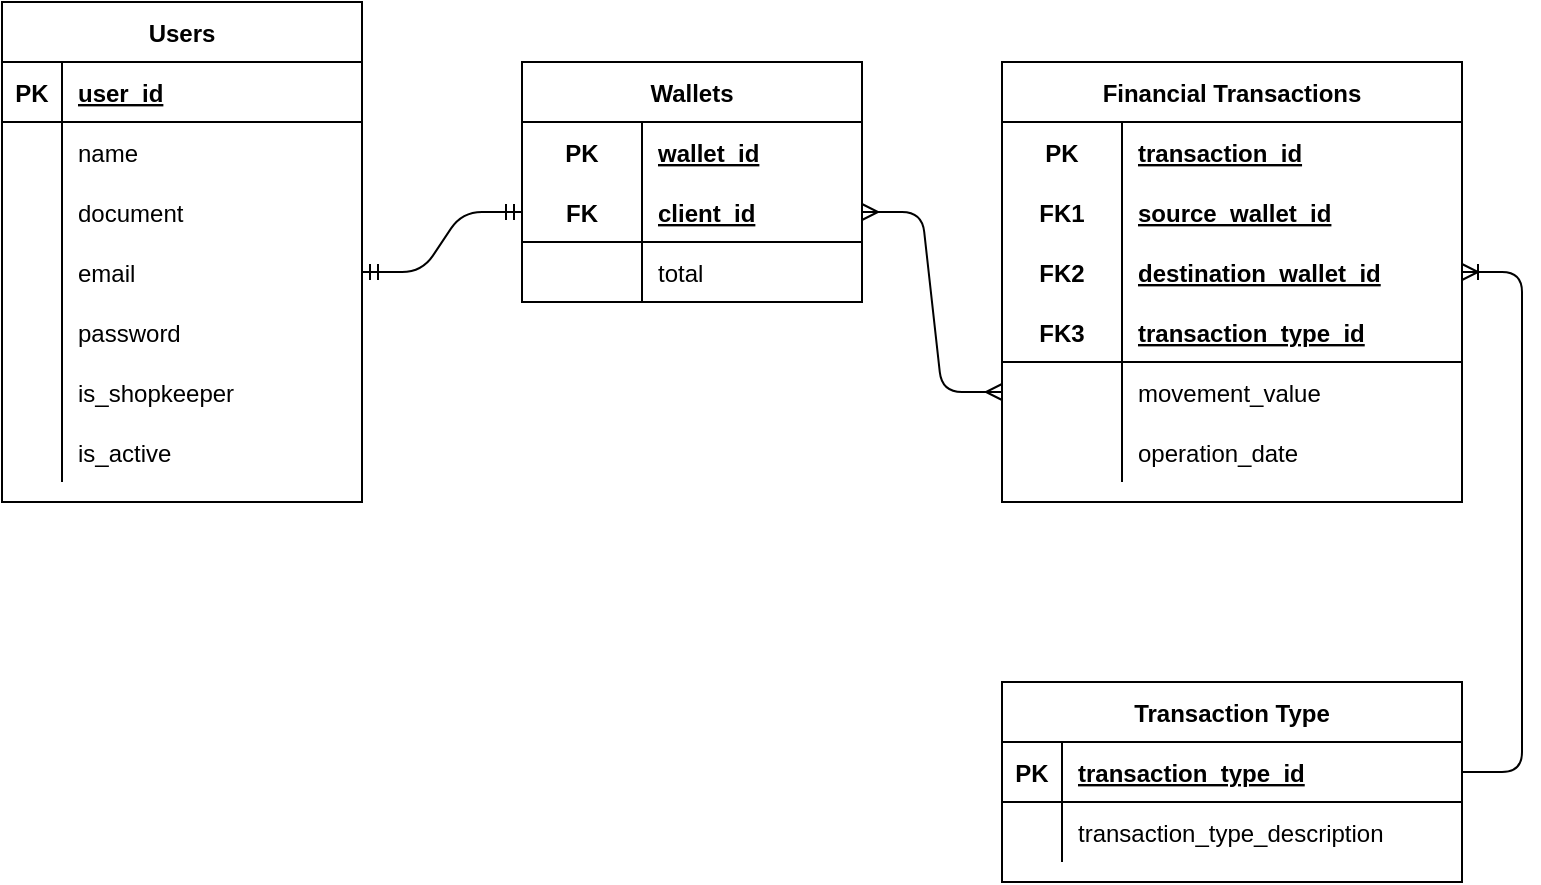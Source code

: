 <mxfile version="15.0.3" type="google" pages="8"><diagram id="EY2dYOynuXEqXo7VP-ML" name="DER"><mxGraphModel dx="1038" dy="547" grid="1" gridSize="10" guides="1" tooltips="1" connect="1" arrows="1" fold="1" page="1" pageScale="1" pageWidth="827" pageHeight="1169" math="0" shadow="0"><root><mxCell id="JXvav0etqM0iuWtkaZsx-0"/><mxCell id="JXvav0etqM0iuWtkaZsx-1" parent="JXvav0etqM0iuWtkaZsx-0"/><mxCell id="JXvav0etqM0iuWtkaZsx-2" value="Users" style="shape=table;startSize=30;container=1;collapsible=1;childLayout=tableLayout;fixedRows=1;rowLines=0;fontStyle=1;align=center;resizeLast=1;" parent="JXvav0etqM0iuWtkaZsx-1" vertex="1"><mxGeometry x="30" y="60" width="180" height="250" as="geometry"/></mxCell><mxCell id="JXvav0etqM0iuWtkaZsx-3" value="" style="shape=partialRectangle;collapsible=0;dropTarget=0;pointerEvents=0;fillColor=none;top=0;left=0;bottom=1;right=0;points=[[0,0.5],[1,0.5]];portConstraint=eastwest;" parent="JXvav0etqM0iuWtkaZsx-2" vertex="1"><mxGeometry y="30" width="180" height="30" as="geometry"/></mxCell><mxCell id="JXvav0etqM0iuWtkaZsx-4" value="PK" style="shape=partialRectangle;connectable=0;fillColor=none;top=0;left=0;bottom=0;right=0;fontStyle=1;overflow=hidden;" parent="JXvav0etqM0iuWtkaZsx-3" vertex="1"><mxGeometry width="30" height="30" as="geometry"/></mxCell><mxCell id="JXvav0etqM0iuWtkaZsx-5" value="user_id" style="shape=partialRectangle;connectable=0;fillColor=none;top=0;left=0;bottom=0;right=0;align=left;spacingLeft=6;fontStyle=5;overflow=hidden;" parent="JXvav0etqM0iuWtkaZsx-3" vertex="1"><mxGeometry x="30" width="150" height="30" as="geometry"/></mxCell><mxCell id="JXvav0etqM0iuWtkaZsx-6" value="" style="shape=partialRectangle;collapsible=0;dropTarget=0;pointerEvents=0;fillColor=none;top=0;left=0;bottom=0;right=0;points=[[0,0.5],[1,0.5]];portConstraint=eastwest;" parent="JXvav0etqM0iuWtkaZsx-2" vertex="1"><mxGeometry y="60" width="180" height="30" as="geometry"/></mxCell><mxCell id="JXvav0etqM0iuWtkaZsx-7" value="" style="shape=partialRectangle;connectable=0;fillColor=none;top=0;left=0;bottom=0;right=0;editable=1;overflow=hidden;" parent="JXvav0etqM0iuWtkaZsx-6" vertex="1"><mxGeometry width="30" height="30" as="geometry"/></mxCell><mxCell id="JXvav0etqM0iuWtkaZsx-8" value="name" style="shape=partialRectangle;connectable=0;fillColor=none;top=0;left=0;bottom=0;right=0;align=left;spacingLeft=6;overflow=hidden;" parent="JXvav0etqM0iuWtkaZsx-6" vertex="1"><mxGeometry x="30" width="150" height="30" as="geometry"/></mxCell><mxCell id="JXvav0etqM0iuWtkaZsx-9" value="" style="shape=partialRectangle;collapsible=0;dropTarget=0;pointerEvents=0;fillColor=none;top=0;left=0;bottom=0;right=0;points=[[0,0.5],[1,0.5]];portConstraint=eastwest;" parent="JXvav0etqM0iuWtkaZsx-2" vertex="1"><mxGeometry y="90" width="180" height="30" as="geometry"/></mxCell><mxCell id="JXvav0etqM0iuWtkaZsx-10" value="" style="shape=partialRectangle;connectable=0;fillColor=none;top=0;left=0;bottom=0;right=0;editable=1;overflow=hidden;" parent="JXvav0etqM0iuWtkaZsx-9" vertex="1"><mxGeometry width="30" height="30" as="geometry"/></mxCell><mxCell id="JXvav0etqM0iuWtkaZsx-11" value="document" style="shape=partialRectangle;connectable=0;fillColor=none;top=0;left=0;bottom=0;right=0;align=left;spacingLeft=6;overflow=hidden;" parent="JXvav0etqM0iuWtkaZsx-9" vertex="1"><mxGeometry x="30" width="150" height="30" as="geometry"/></mxCell><mxCell id="JXvav0etqM0iuWtkaZsx-12" value="" style="shape=partialRectangle;collapsible=0;dropTarget=0;pointerEvents=0;fillColor=none;top=0;left=0;bottom=0;right=0;points=[[0,0.5],[1,0.5]];portConstraint=eastwest;" parent="JXvav0etqM0iuWtkaZsx-2" vertex="1"><mxGeometry y="120" width="180" height="30" as="geometry"/></mxCell><mxCell id="JXvav0etqM0iuWtkaZsx-13" value="" style="shape=partialRectangle;connectable=0;fillColor=none;top=0;left=0;bottom=0;right=0;editable=1;overflow=hidden;" parent="JXvav0etqM0iuWtkaZsx-12" vertex="1"><mxGeometry width="30" height="30" as="geometry"/></mxCell><mxCell id="JXvav0etqM0iuWtkaZsx-14" value="email" style="shape=partialRectangle;connectable=0;fillColor=none;top=0;left=0;bottom=0;right=0;align=left;spacingLeft=6;overflow=hidden;" parent="JXvav0etqM0iuWtkaZsx-12" vertex="1"><mxGeometry x="30" width="150" height="30" as="geometry"/></mxCell><mxCell id="JXvav0etqM0iuWtkaZsx-20" value="" style="shape=partialRectangle;collapsible=0;dropTarget=0;pointerEvents=0;fillColor=none;top=0;left=0;bottom=0;right=0;points=[[0,0.5],[1,0.5]];portConstraint=eastwest;" parent="JXvav0etqM0iuWtkaZsx-2" vertex="1"><mxGeometry y="150" width="180" height="30" as="geometry"/></mxCell><mxCell id="JXvav0etqM0iuWtkaZsx-21" value="" style="shape=partialRectangle;connectable=0;fillColor=none;top=0;left=0;bottom=0;right=0;editable=1;overflow=hidden;" parent="JXvav0etqM0iuWtkaZsx-20" vertex="1"><mxGeometry width="30" height="30" as="geometry"/></mxCell><mxCell id="JXvav0etqM0iuWtkaZsx-22" value="password" style="shape=partialRectangle;connectable=0;fillColor=none;top=0;left=0;bottom=0;right=0;align=left;spacingLeft=6;overflow=hidden;" parent="JXvav0etqM0iuWtkaZsx-20" vertex="1"><mxGeometry x="30" width="150" height="30" as="geometry"/></mxCell><mxCell id="JXvav0etqM0iuWtkaZsx-24" value="" style="shape=partialRectangle;collapsible=0;dropTarget=0;pointerEvents=0;fillColor=none;top=0;left=0;bottom=0;right=0;points=[[0,0.5],[1,0.5]];portConstraint=eastwest;" parent="JXvav0etqM0iuWtkaZsx-2" vertex="1"><mxGeometry y="180" width="180" height="30" as="geometry"/></mxCell><mxCell id="JXvav0etqM0iuWtkaZsx-25" value="" style="shape=partialRectangle;connectable=0;fillColor=none;top=0;left=0;bottom=0;right=0;editable=1;overflow=hidden;" parent="JXvav0etqM0iuWtkaZsx-24" vertex="1"><mxGeometry width="30" height="30" as="geometry"/></mxCell><mxCell id="JXvav0etqM0iuWtkaZsx-26" value="is_shopkeeper" style="shape=partialRectangle;connectable=0;fillColor=none;top=0;left=0;bottom=0;right=0;align=left;spacingLeft=6;overflow=hidden;" parent="JXvav0etqM0iuWtkaZsx-24" vertex="1"><mxGeometry x="30" width="150" height="30" as="geometry"/></mxCell><mxCell id="JXvav0etqM0iuWtkaZsx-28" value="" style="shape=partialRectangle;collapsible=0;dropTarget=0;pointerEvents=0;fillColor=none;top=0;left=0;bottom=0;right=0;points=[[0,0.5],[1,0.5]];portConstraint=eastwest;" parent="JXvav0etqM0iuWtkaZsx-2" vertex="1"><mxGeometry y="210" width="180" height="30" as="geometry"/></mxCell><mxCell id="JXvav0etqM0iuWtkaZsx-29" value="" style="shape=partialRectangle;connectable=0;fillColor=none;top=0;left=0;bottom=0;right=0;editable=1;overflow=hidden;" parent="JXvav0etqM0iuWtkaZsx-28" vertex="1"><mxGeometry width="30" height="30" as="geometry"/></mxCell><mxCell id="JXvav0etqM0iuWtkaZsx-30" value="is_active" style="shape=partialRectangle;connectable=0;fillColor=none;top=0;left=0;bottom=0;right=0;align=left;spacingLeft=6;overflow=hidden;" parent="JXvav0etqM0iuWtkaZsx-28" vertex="1"><mxGeometry x="30" width="150" height="30" as="geometry"/></mxCell><mxCell id="JXvav0etqM0iuWtkaZsx-35" value="Wallets" style="shape=table;startSize=30;container=1;collapsible=1;childLayout=tableLayout;fixedRows=1;rowLines=0;fontStyle=1;align=center;resizeLast=1;" parent="JXvav0etqM0iuWtkaZsx-1" vertex="1"><mxGeometry x="290" y="90" width="170" height="120" as="geometry"/></mxCell><mxCell id="JXvav0etqM0iuWtkaZsx-36" value="" style="shape=partialRectangle;collapsible=0;dropTarget=0;pointerEvents=0;fillColor=none;top=0;left=0;bottom=0;right=0;points=[[0,0.5],[1,0.5]];portConstraint=eastwest;" parent="JXvav0etqM0iuWtkaZsx-35" vertex="1"><mxGeometry y="30" width="170" height="30" as="geometry"/></mxCell><mxCell id="JXvav0etqM0iuWtkaZsx-37" value="PK" style="shape=partialRectangle;connectable=0;fillColor=none;top=0;left=0;bottom=0;right=0;fontStyle=1;overflow=hidden;" parent="JXvav0etqM0iuWtkaZsx-36" vertex="1"><mxGeometry width="60" height="30" as="geometry"/></mxCell><mxCell id="JXvav0etqM0iuWtkaZsx-38" value="wallet_id" style="shape=partialRectangle;connectable=0;fillColor=none;top=0;left=0;bottom=0;right=0;align=left;spacingLeft=6;fontStyle=5;overflow=hidden;" parent="JXvav0etqM0iuWtkaZsx-36" vertex="1"><mxGeometry x="60" width="110" height="30" as="geometry"/></mxCell><mxCell id="JXvav0etqM0iuWtkaZsx-39" value="" style="shape=partialRectangle;collapsible=0;dropTarget=0;pointerEvents=0;fillColor=none;top=0;left=0;bottom=1;right=0;points=[[0,0.5],[1,0.5]];portConstraint=eastwest;" parent="JXvav0etqM0iuWtkaZsx-35" vertex="1"><mxGeometry y="60" width="170" height="30" as="geometry"/></mxCell><mxCell id="JXvav0etqM0iuWtkaZsx-40" value="FK" style="shape=partialRectangle;connectable=0;fillColor=none;top=0;left=0;bottom=0;right=0;fontStyle=1;overflow=hidden;" parent="JXvav0etqM0iuWtkaZsx-39" vertex="1"><mxGeometry width="60" height="30" as="geometry"/></mxCell><mxCell id="JXvav0etqM0iuWtkaZsx-41" value="client_id" style="shape=partialRectangle;connectable=0;fillColor=none;top=0;left=0;bottom=0;right=0;align=left;spacingLeft=6;fontStyle=5;overflow=hidden;" parent="JXvav0etqM0iuWtkaZsx-39" vertex="1"><mxGeometry x="60" width="110" height="30" as="geometry"/></mxCell><mxCell id="JXvav0etqM0iuWtkaZsx-42" value="" style="shape=partialRectangle;collapsible=0;dropTarget=0;pointerEvents=0;fillColor=none;top=0;left=0;bottom=0;right=0;points=[[0,0.5],[1,0.5]];portConstraint=eastwest;" parent="JXvav0etqM0iuWtkaZsx-35" vertex="1"><mxGeometry y="90" width="170" height="30" as="geometry"/></mxCell><mxCell id="JXvav0etqM0iuWtkaZsx-43" value="" style="shape=partialRectangle;connectable=0;fillColor=none;top=0;left=0;bottom=0;right=0;editable=1;overflow=hidden;" parent="JXvav0etqM0iuWtkaZsx-42" vertex="1"><mxGeometry width="60" height="30" as="geometry"/></mxCell><mxCell id="JXvav0etqM0iuWtkaZsx-44" value="total" style="shape=partialRectangle;connectable=0;fillColor=none;top=0;left=0;bottom=0;right=0;align=left;spacingLeft=6;overflow=hidden;" parent="JXvav0etqM0iuWtkaZsx-42" vertex="1"><mxGeometry x="60" width="110" height="30" as="geometry"/></mxCell><mxCell id="JXvav0etqM0iuWtkaZsx-48" value="Financial Transactions" style="shape=table;startSize=30;container=1;collapsible=1;childLayout=tableLayout;fixedRows=1;rowLines=0;fontStyle=1;align=center;resizeLast=1;" parent="JXvav0etqM0iuWtkaZsx-1" vertex="1"><mxGeometry x="530" y="90" width="230" height="220" as="geometry"/></mxCell><mxCell id="JXvav0etqM0iuWtkaZsx-49" value="" style="shape=partialRectangle;collapsible=0;dropTarget=0;pointerEvents=0;fillColor=none;top=0;left=0;bottom=0;right=0;points=[[0,0.5],[1,0.5]];portConstraint=eastwest;" parent="JXvav0etqM0iuWtkaZsx-48" vertex="1"><mxGeometry y="30" width="230" height="30" as="geometry"/></mxCell><mxCell id="JXvav0etqM0iuWtkaZsx-50" value="PK" style="shape=partialRectangle;connectable=0;fillColor=none;top=0;left=0;bottom=0;right=0;fontStyle=1;overflow=hidden;" parent="JXvav0etqM0iuWtkaZsx-49" vertex="1"><mxGeometry width="60" height="30" as="geometry"/></mxCell><mxCell id="JXvav0etqM0iuWtkaZsx-51" value="transaction_id" style="shape=partialRectangle;connectable=0;fillColor=none;top=0;left=0;bottom=0;right=0;align=left;spacingLeft=6;fontStyle=5;overflow=hidden;" parent="JXvav0etqM0iuWtkaZsx-49" vertex="1"><mxGeometry x="60" width="170" height="30" as="geometry"/></mxCell><mxCell id="JXvav0etqM0iuWtkaZsx-68" value="" style="shape=partialRectangle;collapsible=0;dropTarget=0;pointerEvents=0;fillColor=none;top=0;left=0;bottom=0;right=0;points=[[0,0.5],[1,0.5]];portConstraint=eastwest;" parent="JXvav0etqM0iuWtkaZsx-48" vertex="1"><mxGeometry y="60" width="230" height="30" as="geometry"/></mxCell><mxCell id="JXvav0etqM0iuWtkaZsx-69" value="FK1" style="shape=partialRectangle;connectable=0;fillColor=none;top=0;left=0;bottom=0;right=0;fontStyle=1;overflow=hidden;" parent="JXvav0etqM0iuWtkaZsx-68" vertex="1"><mxGeometry width="60" height="30" as="geometry"/></mxCell><mxCell id="JXvav0etqM0iuWtkaZsx-70" value="source_wallet_id" style="shape=partialRectangle;connectable=0;fillColor=none;top=0;left=0;bottom=0;right=0;align=left;spacingLeft=6;fontStyle=5;overflow=hidden;" parent="JXvav0etqM0iuWtkaZsx-68" vertex="1"><mxGeometry x="60" width="170" height="30" as="geometry"/></mxCell><mxCell id="AfpkuxA1YZ63kUEiRhSi-5" value="" style="shape=partialRectangle;collapsible=0;dropTarget=0;pointerEvents=0;fillColor=none;top=0;left=0;bottom=0;right=0;points=[[0,0.5],[1,0.5]];portConstraint=eastwest;" parent="JXvav0etqM0iuWtkaZsx-48" vertex="1"><mxGeometry y="90" width="230" height="30" as="geometry"/></mxCell><mxCell id="AfpkuxA1YZ63kUEiRhSi-6" value="FK2" style="shape=partialRectangle;connectable=0;fillColor=none;top=0;left=0;bottom=0;right=0;fontStyle=1;overflow=hidden;" parent="AfpkuxA1YZ63kUEiRhSi-5" vertex="1"><mxGeometry width="60" height="30" as="geometry"/></mxCell><mxCell id="AfpkuxA1YZ63kUEiRhSi-7" value="destination_wallet_id" style="shape=partialRectangle;connectable=0;fillColor=none;top=0;left=0;bottom=0;right=0;align=left;spacingLeft=6;fontStyle=5;overflow=hidden;" parent="AfpkuxA1YZ63kUEiRhSi-5" vertex="1"><mxGeometry x="60" width="170" height="30" as="geometry"/></mxCell><mxCell id="JXvav0etqM0iuWtkaZsx-52" value="" style="shape=partialRectangle;collapsible=0;dropTarget=0;pointerEvents=0;fillColor=none;top=0;left=0;bottom=1;right=0;points=[[0,0.5],[1,0.5]];portConstraint=eastwest;" parent="JXvav0etqM0iuWtkaZsx-48" vertex="1"><mxGeometry y="120" width="230" height="30" as="geometry"/></mxCell><mxCell id="JXvav0etqM0iuWtkaZsx-53" value="FK3" style="shape=partialRectangle;connectable=0;fillColor=none;top=0;left=0;bottom=0;right=0;fontStyle=1;overflow=hidden;" parent="JXvav0etqM0iuWtkaZsx-52" vertex="1"><mxGeometry width="60" height="30" as="geometry"/></mxCell><mxCell id="JXvav0etqM0iuWtkaZsx-54" value="transaction_type_id" style="shape=partialRectangle;connectable=0;fillColor=none;top=0;left=0;bottom=0;right=0;align=left;spacingLeft=6;fontStyle=5;overflow=hidden;" parent="JXvav0etqM0iuWtkaZsx-52" vertex="1"><mxGeometry x="60" width="170" height="30" as="geometry"/></mxCell><mxCell id="JXvav0etqM0iuWtkaZsx-72" value="" style="shape=partialRectangle;collapsible=0;dropTarget=0;pointerEvents=0;fillColor=none;top=0;left=0;bottom=0;right=0;points=[[0,0.5],[1,0.5]];portConstraint=eastwest;" parent="JXvav0etqM0iuWtkaZsx-48" vertex="1"><mxGeometry y="150" width="230" height="30" as="geometry"/></mxCell><mxCell id="JXvav0etqM0iuWtkaZsx-73" value="" style="shape=partialRectangle;connectable=0;fillColor=none;top=0;left=0;bottom=0;right=0;editable=1;overflow=hidden;" parent="JXvav0etqM0iuWtkaZsx-72" vertex="1"><mxGeometry width="60" height="30" as="geometry"/></mxCell><mxCell id="JXvav0etqM0iuWtkaZsx-74" value="movement_value" style="shape=partialRectangle;connectable=0;fillColor=none;top=0;left=0;bottom=0;right=0;align=left;spacingLeft=6;overflow=hidden;" parent="JXvav0etqM0iuWtkaZsx-72" vertex="1"><mxGeometry x="60" width="170" height="30" as="geometry"/></mxCell><mxCell id="JXvav0etqM0iuWtkaZsx-80" value="" style="shape=partialRectangle;collapsible=0;dropTarget=0;pointerEvents=0;fillColor=none;top=0;left=0;bottom=0;right=0;points=[[0,0.5],[1,0.5]];portConstraint=eastwest;" parent="JXvav0etqM0iuWtkaZsx-48" vertex="1"><mxGeometry y="180" width="230" height="30" as="geometry"/></mxCell><mxCell id="JXvav0etqM0iuWtkaZsx-81" value="" style="shape=partialRectangle;connectable=0;fillColor=none;top=0;left=0;bottom=0;right=0;editable=1;overflow=hidden;" parent="JXvav0etqM0iuWtkaZsx-80" vertex="1"><mxGeometry width="60" height="30" as="geometry"/></mxCell><mxCell id="JXvav0etqM0iuWtkaZsx-82" value="operation_date" style="shape=partialRectangle;connectable=0;fillColor=none;top=0;left=0;bottom=0;right=0;align=left;spacingLeft=6;overflow=hidden;" parent="JXvav0etqM0iuWtkaZsx-80" vertex="1"><mxGeometry x="60" width="170" height="30" as="geometry"/></mxCell><mxCell id="JXvav0etqM0iuWtkaZsx-61" value="" style="edgeStyle=entityRelationEdgeStyle;fontSize=12;html=1;endArrow=ERmandOne;startArrow=ERmandOne;exitX=1;exitY=0.5;exitDx=0;exitDy=0;entryX=0;entryY=0.5;entryDx=0;entryDy=0;" parent="JXvav0etqM0iuWtkaZsx-1" source="JXvav0etqM0iuWtkaZsx-12" target="JXvav0etqM0iuWtkaZsx-39" edge="1"><mxGeometry width="100" height="100" relative="1" as="geometry"><mxPoint x="180" y="340" as="sourcePoint"/><mxPoint x="280" y="240" as="targetPoint"/></mxGeometry></mxCell><mxCell id="JXvav0etqM0iuWtkaZsx-66" value="" style="edgeStyle=entityRelationEdgeStyle;fontSize=12;html=1;endArrow=ERmany;startArrow=ERmany;entryX=0;entryY=0.5;entryDx=0;entryDy=0;exitX=1;exitY=0.5;exitDx=0;exitDy=0;" parent="JXvav0etqM0iuWtkaZsx-1" source="JXvav0etqM0iuWtkaZsx-39" edge="1"><mxGeometry width="100" height="100" relative="1" as="geometry"><mxPoint x="180" y="240" as="sourcePoint"/><mxPoint x="530" y="255" as="targetPoint"/></mxGeometry></mxCell><mxCell id="AfpkuxA1YZ63kUEiRhSi-8" value="Transaction Type" style="shape=table;startSize=30;container=1;collapsible=1;childLayout=tableLayout;fixedRows=1;rowLines=0;fontStyle=1;align=center;resizeLast=1;" parent="JXvav0etqM0iuWtkaZsx-1" vertex="1"><mxGeometry x="530" y="400" width="230" height="100" as="geometry"/></mxCell><mxCell id="AfpkuxA1YZ63kUEiRhSi-9" value="" style="shape=partialRectangle;collapsible=0;dropTarget=0;pointerEvents=0;fillColor=none;top=0;left=0;bottom=1;right=0;points=[[0,0.5],[1,0.5]];portConstraint=eastwest;" parent="AfpkuxA1YZ63kUEiRhSi-8" vertex="1"><mxGeometry y="30" width="230" height="30" as="geometry"/></mxCell><mxCell id="AfpkuxA1YZ63kUEiRhSi-10" value="PK" style="shape=partialRectangle;connectable=0;fillColor=none;top=0;left=0;bottom=0;right=0;fontStyle=1;overflow=hidden;" parent="AfpkuxA1YZ63kUEiRhSi-9" vertex="1"><mxGeometry width="30" height="30" as="geometry"/></mxCell><mxCell id="AfpkuxA1YZ63kUEiRhSi-11" value="transaction_type_id" style="shape=partialRectangle;connectable=0;fillColor=none;top=0;left=0;bottom=0;right=0;align=left;spacingLeft=6;fontStyle=5;overflow=hidden;" parent="AfpkuxA1YZ63kUEiRhSi-9" vertex="1"><mxGeometry x="30" width="200" height="30" as="geometry"/></mxCell><mxCell id="AfpkuxA1YZ63kUEiRhSi-12" value="" style="shape=partialRectangle;collapsible=0;dropTarget=0;pointerEvents=0;fillColor=none;top=0;left=0;bottom=0;right=0;points=[[0,0.5],[1,0.5]];portConstraint=eastwest;" parent="AfpkuxA1YZ63kUEiRhSi-8" vertex="1"><mxGeometry y="60" width="230" height="30" as="geometry"/></mxCell><mxCell id="AfpkuxA1YZ63kUEiRhSi-13" value="" style="shape=partialRectangle;connectable=0;fillColor=none;top=0;left=0;bottom=0;right=0;editable=1;overflow=hidden;" parent="AfpkuxA1YZ63kUEiRhSi-12" vertex="1"><mxGeometry width="30" height="30" as="geometry"/></mxCell><mxCell id="AfpkuxA1YZ63kUEiRhSi-14" value="transaction_type_description" style="shape=partialRectangle;connectable=0;fillColor=none;top=0;left=0;bottom=0;right=0;align=left;spacingLeft=6;overflow=hidden;" parent="AfpkuxA1YZ63kUEiRhSi-12" vertex="1"><mxGeometry x="30" width="200" height="30" as="geometry"/></mxCell><mxCell id="AfpkuxA1YZ63kUEiRhSi-21" value="" style="edgeStyle=entityRelationEdgeStyle;fontSize=12;html=1;endArrow=ERoneToMany;entryX=1;entryY=0.5;entryDx=0;entryDy=0;exitX=1;exitY=0.5;exitDx=0;exitDy=0;" parent="JXvav0etqM0iuWtkaZsx-1" source="AfpkuxA1YZ63kUEiRhSi-9" target="AfpkuxA1YZ63kUEiRhSi-5" edge="1"><mxGeometry width="100" height="100" relative="1" as="geometry"><mxPoint x="830" y="550" as="sourcePoint"/><mxPoint x="400" y="240" as="targetPoint"/></mxGeometry></mxCell></root></mxGraphModel></diagram><diagram id="twKjMUpPmgXXfhEtJJox" name="TransactionFlux"><mxGraphModel dx="1038" dy="547" grid="1" gridSize="10" guides="1" tooltips="1" connect="1" arrows="1" fold="1" page="1" pageScale="1" pageWidth="827" pageHeight="1169" math="0" shadow="0"><root><mxCell id="3Pd-vBPNYqCQb3JzOdoU-0"/><mxCell id="3Pd-vBPNYqCQb3JzOdoU-1" parent="3Pd-vBPNYqCQb3JzOdoU-0"/><mxCell id="wCVd44rlzc6binBET6Wm-0" value="" style="group" parent="3Pd-vBPNYqCQb3JzOdoU-1" vertex="1" connectable="0"><mxGeometry x="44" y="100" width="740" height="600" as="geometry"/></mxCell><mxCell id="bvvs6HulYa7FGrpxTNW1-0" value="" style="rounded=0;whiteSpace=wrap;html=1;fontColor=#000000;align=center;verticalAlign=middle;" parent="wCVd44rlzc6binBET6Wm-0" vertex="1"><mxGeometry width="740" height="600" as="geometry"/></mxCell><mxCell id="3Pd-vBPNYqCQb3JzOdoU-21" value="Receive transaction request" style="rounded=0;whiteSpace=wrap;html=1;align=center;verticalAlign=middle;" parent="wCVd44rlzc6binBET6Wm-0" vertex="1"><mxGeometry x="30" y="133.87" width="120" height="60" as="geometry"/></mxCell><mxCell id="3Pd-vBPNYqCQb3JzOdoU-23" value="" style="edgeStyle=orthogonalEdgeStyle;rounded=0;orthogonalLoop=1;jettySize=auto;html=1;" parent="wCVd44rlzc6binBET6Wm-0" source="3Pd-vBPNYqCQb3JzOdoU-22" target="3Pd-vBPNYqCQb3JzOdoU-21" edge="1"><mxGeometry x="-4" y="-10" as="geometry"/></mxCell><mxCell id="3Pd-vBPNYqCQb3JzOdoU-22" value="Start" style="strokeWidth=2;html=1;shape=mxgraph.flowchart.start_2;whiteSpace=wrap;" parent="wCVd44rlzc6binBET6Wm-0" vertex="1"><mxGeometry x="55" y="19.997" width="70" height="67.742" as="geometry"/></mxCell><mxCell id="3Pd-vBPNYqCQb3JzOdoU-24" value="Identify transaction type" style="rounded=0;whiteSpace=wrap;html=1;align=center;verticalAlign=middle;" parent="wCVd44rlzc6binBET6Wm-0" vertex="1"><mxGeometry x="30" y="413.87" width="120" height="60" as="geometry"/></mxCell><mxCell id="3Pd-vBPNYqCQb3JzOdoU-27" value="Is Withdraw?" style="rhombus;whiteSpace=wrap;html=1;align=center;verticalAlign=middle;" parent="wCVd44rlzc6binBET6Wm-0" vertex="1"><mxGeometry x="265" y="123.87" width="80" height="80" as="geometry"/></mxCell><mxCell id="pUbny3Or_2571V-glum6-0" style="edgeStyle=orthogonalEdgeStyle;rounded=0;orthogonalLoop=1;jettySize=auto;html=1;entryX=0;entryY=0.5;entryDx=0;entryDy=0;fontColor=#6666FF;" parent="wCVd44rlzc6binBET6Wm-0" source="3Pd-vBPNYqCQb3JzOdoU-24" target="3Pd-vBPNYqCQb3JzOdoU-27" edge="1"><mxGeometry x="-4" y="-10" as="geometry"/></mxCell><mxCell id="3Pd-vBPNYqCQb3JzOdoU-29" value="Not Implemented Yet" style="rounded=0;whiteSpace=wrap;html=1;align=center;verticalAlign=middle;" parent="wCVd44rlzc6binBET6Wm-0" vertex="1"><mxGeometry x="410" y="133.87" width="120" height="60" as="geometry"/></mxCell><mxCell id="3Pd-vBPNYqCQb3JzOdoU-30" value="" style="edgeStyle=orthogonalEdgeStyle;rounded=0;orthogonalLoop=1;jettySize=auto;html=1;" parent="wCVd44rlzc6binBET6Wm-0" source="3Pd-vBPNYqCQb3JzOdoU-27" target="3Pd-vBPNYqCQb3JzOdoU-29" edge="1"><mxGeometry x="-4" y="-10" as="geometry"/></mxCell><mxCell id="nxyPLlicef2am7FFiJ2G-1" value="Get Origin Wallet info" style="rounded=0;whiteSpace=wrap;html=1;align=center;verticalAlign=middle;" parent="wCVd44rlzc6binBET6Wm-0" vertex="1"><mxGeometry x="30" y="223.87" width="120" height="60" as="geometry"/></mxCell><mxCell id="nxyPLlicef2am7FFiJ2G-3" value="" style="edgeStyle=orthogonalEdgeStyle;rounded=0;orthogonalLoop=1;jettySize=auto;html=1;" parent="wCVd44rlzc6binBET6Wm-0" source="3Pd-vBPNYqCQb3JzOdoU-21" target="nxyPLlicef2am7FFiJ2G-1" edge="1"><mxGeometry x="-4" y="-10" as="geometry"/></mxCell><mxCell id="nxyPLlicef2am7FFiJ2G-4" value="" style="edgeStyle=orthogonalEdgeStyle;rounded=0;orthogonalLoop=1;jettySize=auto;html=1;" parent="wCVd44rlzc6binBET6Wm-0" source="nxyPLlicef2am7FFiJ2G-2" target="3Pd-vBPNYqCQb3JzOdoU-24" edge="1"><mxGeometry x="-4" y="-10" as="geometry"/></mxCell><mxCell id="nxyPLlicef2am7FFiJ2G-2" value="Get Origin User info" style="rounded=0;whiteSpace=wrap;html=1;align=center;verticalAlign=middle;" parent="wCVd44rlzc6binBET6Wm-0" vertex="1"><mxGeometry x="30" y="313.87" width="120" height="60" as="geometry"/></mxCell><mxCell id="nxyPLlicef2am7FFiJ2G-0" value="" style="edgeStyle=orthogonalEdgeStyle;rounded=0;orthogonalLoop=1;jettySize=auto;html=1;" parent="wCVd44rlzc6binBET6Wm-0" source="nxyPLlicef2am7FFiJ2G-1" target="nxyPLlicef2am7FFiJ2G-2" edge="1"><mxGeometry x="-4" y="-10" as="geometry"/></mxCell><mxCell id="ZViqJWu5mR16C6750vsJ-0" value="Is Deposit?" style="rhombus;whiteSpace=wrap;html=1;align=center;verticalAlign=middle;" parent="wCVd44rlzc6binBET6Wm-0" vertex="1"><mxGeometry x="265" y="243.87" width="80" height="80" as="geometry"/></mxCell><mxCell id="ZViqJWu5mR16C6750vsJ-1" value="" style="edgeStyle=orthogonalEdgeStyle;rounded=0;orthogonalLoop=1;jettySize=auto;html=1;fontColor=#000000;" parent="wCVd44rlzc6binBET6Wm-0" source="3Pd-vBPNYqCQb3JzOdoU-27" target="ZViqJWu5mR16C6750vsJ-0" edge="1"><mxGeometry x="-4" y="-10" as="geometry"/></mxCell><mxCell id="ZViqJWu5mR16C6750vsJ-2" value="Is Transfer?" style="rhombus;whiteSpace=wrap;html=1;align=center;verticalAlign=middle;" parent="wCVd44rlzc6binBET6Wm-0" vertex="1"><mxGeometry x="265" y="353.87" width="80" height="80" as="geometry"/></mxCell><mxCell id="ZViqJWu5mR16C6750vsJ-3" value="" style="edgeStyle=orthogonalEdgeStyle;rounded=0;orthogonalLoop=1;jettySize=auto;html=1;fontColor=#000000;" parent="wCVd44rlzc6binBET6Wm-0" source="ZViqJWu5mR16C6750vsJ-0" target="ZViqJWu5mR16C6750vsJ-2" edge="1"><mxGeometry x="-4" y="-10" as="geometry"/></mxCell><UserObject label="Deposit Flux" link="data:page/id,ksZC9N8Teq49AFliKBK9" id="ZViqJWu5mR16C6750vsJ-4"><mxCell style="rounded=0;whiteSpace=wrap;html=1;align=center;verticalAlign=middle;fontStyle=4;fontColor=#6666FF;" parent="wCVd44rlzc6binBET6Wm-0" vertex="1"><mxGeometry x="410" y="253.87" width="120" height="60" as="geometry"/></mxCell></UserObject><mxCell id="ZViqJWu5mR16C6750vsJ-5" value="" style="edgeStyle=orthogonalEdgeStyle;rounded=0;orthogonalLoop=1;jettySize=auto;html=1;fontColor=#000000;" parent="wCVd44rlzc6binBET6Wm-0" source="ZViqJWu5mR16C6750vsJ-0" target="ZViqJWu5mR16C6750vsJ-4" edge="1"><mxGeometry x="-4" y="-10" as="geometry"/></mxCell><UserObject label="Transfer Flux" link="data:page/id,T-vsJ-1bvWygW2ue1wYx" id="ZViqJWu5mR16C6750vsJ-6"><mxCell style="rounded=0;whiteSpace=wrap;html=1;align=center;verticalAlign=middle;fontColor=#6666FF;fontStyle=4" parent="wCVd44rlzc6binBET6Wm-0" vertex="1"><mxGeometry x="410" y="363.87" width="120" height="60" as="geometry"/></mxCell></UserObject><mxCell id="ZViqJWu5mR16C6750vsJ-7" value="" style="edgeStyle=orthogonalEdgeStyle;rounded=0;orthogonalLoop=1;jettySize=auto;html=1;fontColor=#000000;" parent="wCVd44rlzc6binBET6Wm-0" source="ZViqJWu5mR16C6750vsJ-2" target="ZViqJWu5mR16C6750vsJ-6" edge="1"><mxGeometry x="-4" y="-10" as="geometry"/></mxCell><mxCell id="ZViqJWu5mR16C6750vsJ-8" value="Invalid transaction" style="rounded=0;whiteSpace=wrap;html=1;align=center;verticalAlign=middle;" parent="wCVd44rlzc6binBET6Wm-0" vertex="1"><mxGeometry x="245" y="463.87" width="120" height="60" as="geometry"/></mxCell><mxCell id="ZViqJWu5mR16C6750vsJ-9" value="" style="edgeStyle=orthogonalEdgeStyle;rounded=0;orthogonalLoop=1;jettySize=auto;html=1;fontColor=#000000;" parent="wCVd44rlzc6binBET6Wm-0" source="ZViqJWu5mR16C6750vsJ-2" target="ZViqJWu5mR16C6750vsJ-8" edge="1"><mxGeometry x="-4" y="-10" as="geometry"/></mxCell><mxCell id="yYatu1n-e7GewVSQEfBg-0" value="" style="ellipse;html=1;shape=endState;fillColor=#000000;" parent="wCVd44rlzc6binBET6Wm-0" vertex="1"><mxGeometry x="650" y="250" width="70" height="67.742" as="geometry"/></mxCell><mxCell id="Eal4TzQTkbV_J6KLZEtv-1" style="edgeStyle=orthogonalEdgeStyle;rounded=0;orthogonalLoop=1;jettySize=auto;html=1;entryX=0.5;entryY=0;entryDx=0;entryDy=0;fontColor=#000000;" parent="wCVd44rlzc6binBET6Wm-0" source="3Pd-vBPNYqCQb3JzOdoU-29" target="yYatu1n-e7GewVSQEfBg-0" edge="1"><mxGeometry relative="1" as="geometry"/></mxCell><mxCell id="Eal4TzQTkbV_J6KLZEtv-2" style="edgeStyle=orthogonalEdgeStyle;rounded=0;orthogonalLoop=1;jettySize=auto;html=1;entryX=0;entryY=0.5;entryDx=0;entryDy=0;fontColor=#000000;" parent="wCVd44rlzc6binBET6Wm-0" source="ZViqJWu5mR16C6750vsJ-4" target="yYatu1n-e7GewVSQEfBg-0" edge="1"><mxGeometry relative="1" as="geometry"/></mxCell><mxCell id="Eal4TzQTkbV_J6KLZEtv-4" style="edgeStyle=orthogonalEdgeStyle;rounded=0;orthogonalLoop=1;jettySize=auto;html=1;entryX=0.5;entryY=1;entryDx=0;entryDy=0;fontColor=#000000;" parent="wCVd44rlzc6binBET6Wm-0" source="ZViqJWu5mR16C6750vsJ-6" target="yYatu1n-e7GewVSQEfBg-0" edge="1"><mxGeometry relative="1" as="geometry"/></mxCell><mxCell id="Eal4TzQTkbV_J6KLZEtv-3" style="edgeStyle=orthogonalEdgeStyle;rounded=0;orthogonalLoop=1;jettySize=auto;html=1;entryX=0.5;entryY=1;entryDx=0;entryDy=0;fontColor=#000000;" parent="wCVd44rlzc6binBET6Wm-0" source="ZViqJWu5mR16C6750vsJ-8" target="yYatu1n-e7GewVSQEfBg-0" edge="1"><mxGeometry relative="1" as="geometry"><Array as="points"><mxPoint x="305" y="570"/><mxPoint x="685" y="570"/></Array></mxGeometry></mxCell></root></mxGraphModel></diagram><diagram id="T-vsJ-1bvWygW2ue1wYx" name="TransferFlux"><mxGraphModel dx="1038" dy="547" grid="1" gridSize="10" guides="1" tooltips="1" connect="1" arrows="1" fold="1" page="1" pageScale="1" pageWidth="827" pageHeight="1169" math="0" shadow="0"><root><mxCell id="4SPRzYoAEr8fPBne7ZUZ-0"/><mxCell id="4SPRzYoAEr8fPBne7ZUZ-1" parent="4SPRzYoAEr8fPBne7ZUZ-0"/><mxCell id="9X_0Qcgegjb9tSroABSo-1" value="" style="group" parent="4SPRzYoAEr8fPBne7ZUZ-1" vertex="1" connectable="0"><mxGeometry x="40" y="40" width="750" height="750" as="geometry"/></mxCell><mxCell id="9X_0Qcgegjb9tSroABSo-0" value="" style="rounded=0;whiteSpace=wrap;html=1;fontColor=#000000;align=center;verticalAlign=middle;" parent="9X_0Qcgegjb9tSroABSo-1" vertex="1"><mxGeometry width="750" height="750" as="geometry"/></mxCell><mxCell id="9XZpNXVMbURxFYYlSPRL-2" value="" style="edgeStyle=orthogonalEdgeStyle;rounded=0;orthogonalLoop=1;jettySize=auto;html=1;" parent="9X_0Qcgegjb9tSroABSo-1" source="9XZpNXVMbURxFYYlSPRL-0" edge="1"><mxGeometry x="-12.931" y="-5.473" as="geometry"><mxPoint x="86.207" y="146.312" as="targetPoint"/></mxGeometry></mxCell><mxCell id="9XZpNXVMbURxFYYlSPRL-0" value="Start" style="strokeWidth=2;html=1;shape=mxgraph.flowchart.start_2;whiteSpace=wrap;" parent="9X_0Qcgegjb9tSroABSo-1" vertex="1"><mxGeometry x="56.034" y="17.855" width="60.345" height="60.484" as="geometry"/></mxCell><UserObject label="ValidateTransfer Flux" link="data:page/id,Gma2g-bT-RmKoLeOOIm8" id="DVOqCU3YXD57tr7zxH2C-0"><mxCell style="rounded=0;whiteSpace=wrap;html=1;align=center;verticalAlign=middle;fontStyle=4;fontColor=#6666FF;" parent="9X_0Qcgegjb9tSroABSo-1" vertex="1"><mxGeometry x="34.483" y="146.312" width="103.448" height="53.571" as="geometry"/></mxCell></UserObject><UserObject label="Do Transfer" link="data:page/id,E12rr7umbiyKLJlYNl4L" id="4RgYhGzSKs0z8MJvUZIE-2"><mxCell style="rounded=0;whiteSpace=wrap;html=1;align=center;verticalAlign=middle;fontStyle=4;fontColor=#6666FF;" parent="9X_0Qcgegjb9tSroABSo-1" vertex="1"><mxGeometry x="355.603" y="146.312" width="103.448" height="53.571" as="geometry"/></mxCell></UserObject><mxCell id="4RgYhGzSKs0z8MJvUZIE-0" value="Is authorized?" style="rhombus;whiteSpace=wrap;html=1;align=center;verticalAlign=middle;" parent="9X_0Qcgegjb9tSroABSo-1" vertex="1"><mxGeometry x="206.897" y="128.455" width="81.897" height="89.286" as="geometry"/></mxCell><mxCell id="jGIUqZFPGNXK4S3qjrp6-0" value="" style="edgeStyle=orthogonalEdgeStyle;rounded=0;orthogonalLoop=1;jettySize=auto;html=1;fontColor=#000000;" parent="9X_0Qcgegjb9tSroABSo-1" source="DVOqCU3YXD57tr7zxH2C-0" target="4RgYhGzSKs0z8MJvUZIE-0" edge="1"><mxGeometry relative="1" as="geometry"/></mxCell><mxCell id="4RgYhGzSKs0z8MJvUZIE-3" value="" style="edgeStyle=orthogonalEdgeStyle;rounded=0;orthogonalLoop=1;jettySize=auto;html=1;fontColor=#000000;" parent="9X_0Qcgegjb9tSroABSo-1" source="4RgYhGzSKs0z8MJvUZIE-0" target="4RgYhGzSKs0z8MJvUZIE-2" edge="1"><mxGeometry x="157.328" y="-116.071" as="geometry"/></mxCell><mxCell id="LR1oyze90fNVYgGM1B_2-1" value="" style="edgeStyle=orthogonalEdgeStyle;rounded=0;orthogonalLoop=1;jettySize=auto;html=1;fontColor=#000000;" parent="9X_0Qcgegjb9tSroABSo-1" source="4RgYhGzSKs0z8MJvUZIE-0" target="LR1oyze90fNVYgGM1B_2-0" edge="1"><mxGeometry x="157.328" y="-116.071" as="geometry"/></mxCell><mxCell id="LR1oyze90fNVYgGM1B_2-0" value="" style="ellipse;html=1;shape=endState;fillColor=#000000;" parent="9X_0Qcgegjb9tSroABSo-1" vertex="1"><mxGeometry x="217.672" y="273.33" width="60.345" height="60.484" as="geometry"/></mxCell><mxCell id="CXkWLfIXddRZzRW3YP_X-1" value="Exception occurs?" style="rhombus;whiteSpace=wrap;html=1;align=center;verticalAlign=middle;" parent="9X_0Qcgegjb9tSroABSo-1" vertex="1"><mxGeometry x="366.379" y="258.929" width="81.897" height="89.286" as="geometry"/></mxCell><mxCell id="CXkWLfIXddRZzRW3YP_X-2" value="" style="edgeStyle=orthogonalEdgeStyle;rounded=0;orthogonalLoop=1;jettySize=auto;html=1;fontColor=#000000;" parent="9X_0Qcgegjb9tSroABSo-1" source="4RgYhGzSKs0z8MJvUZIE-2" target="CXkWLfIXddRZzRW3YP_X-1" edge="1"><mxGeometry x="170.259" y="-101.67" as="geometry"/></mxCell><mxCell id="CXkWLfIXddRZzRW3YP_X-3" value="Rollback 'Do Transfer'" style="rounded=0;whiteSpace=wrap;html=1;fontColor=#000000;align=center;verticalAlign=middle;" parent="9X_0Qcgegjb9tSroABSo-1" vertex="1"><mxGeometry x="491.379" y="276.786" width="103.448" height="53.571" as="geometry"/></mxCell><mxCell id="CXkWLfIXddRZzRW3YP_X-6" value="" style="edgeStyle=orthogonalEdgeStyle;rounded=0;orthogonalLoop=1;jettySize=auto;html=1;fontColor=#000000;" parent="9X_0Qcgegjb9tSroABSo-1" source="CXkWLfIXddRZzRW3YP_X-1" target="CXkWLfIXddRZzRW3YP_X-3" edge="1"><mxGeometry x="25.862" y="28.804" as="geometry"/></mxCell><mxCell id="CXkWLfIXddRZzRW3YP_X-4" value="Commit 'Do Transfer'" style="rounded=0;whiteSpace=wrap;html=1;fontColor=#000000;align=center;verticalAlign=middle;" parent="9X_0Qcgegjb9tSroABSo-1" vertex="1"><mxGeometry x="355.603" y="392.857" width="103.448" height="53.571" as="geometry"/></mxCell><mxCell id="CXkWLfIXddRZzRW3YP_X-5" value="" style="edgeStyle=orthogonalEdgeStyle;rounded=0;orthogonalLoop=1;jettySize=auto;html=1;fontColor=#000000;" parent="9X_0Qcgegjb9tSroABSo-1" source="CXkWLfIXddRZzRW3YP_X-1" target="CXkWLfIXddRZzRW3YP_X-4" edge="1"><mxGeometry x="25.862" y="28.804" as="geometry"/></mxCell><mxCell id="jGIUqZFPGNXK4S3qjrp6-1" value="Notify destination user" style="rounded=0;whiteSpace=wrap;html=1;fontColor=#000000;align=center;verticalAlign=middle;" parent="9X_0Qcgegjb9tSroABSo-1" vertex="1"><mxGeometry x="355.603" y="486.161" width="103.448" height="53.571" as="geometry"/></mxCell><mxCell id="jGIUqZFPGNXK4S3qjrp6-2" value="" style="edgeStyle=orthogonalEdgeStyle;rounded=0;orthogonalLoop=1;jettySize=auto;html=1;fontColor=#000000;" parent="9X_0Qcgegjb9tSroABSo-1" source="CXkWLfIXddRZzRW3YP_X-4" target="jGIUqZFPGNXK4S3qjrp6-1" edge="1"><mxGeometry relative="1" as="geometry"/></mxCell><mxCell id="jGIUqZFPGNXK4S3qjrp6-3" value="Save Historic" style="rounded=0;whiteSpace=wrap;html=1;fontColor=#000000;align=center;verticalAlign=middle;" parent="9X_0Qcgegjb9tSroABSo-1" vertex="1"><mxGeometry x="355.603" y="571.429" width="103.448" height="53.571" as="geometry"/></mxCell><mxCell id="jGIUqZFPGNXK4S3qjrp6-4" value="" style="edgeStyle=orthogonalEdgeStyle;rounded=0;orthogonalLoop=1;jettySize=auto;html=1;fontColor=#000000;" parent="9X_0Qcgegjb9tSroABSo-1" source="jGIUqZFPGNXK4S3qjrp6-1" target="jGIUqZFPGNXK4S3qjrp6-3" edge="1"><mxGeometry relative="1" as="geometry"/></mxCell><mxCell id="h-CZdgbqp_vFv6Vg137v-0" value="" style="ellipse;html=1;shape=endState;fillColor=#000000;" parent="9X_0Qcgegjb9tSroABSo-1" vertex="1"><mxGeometry x="646.552" y="273.33" width="60.345" height="60.484" as="geometry"/></mxCell><mxCell id="h-CZdgbqp_vFv6Vg137v-1" value="" style="edgeStyle=orthogonalEdgeStyle;rounded=0;orthogonalLoop=1;jettySize=auto;html=1;fontColor=#000000;" parent="9X_0Qcgegjb9tSroABSo-1" source="CXkWLfIXddRZzRW3YP_X-3" target="h-CZdgbqp_vFv6Vg137v-0" edge="1"><mxGeometry relative="1" as="geometry"/></mxCell><mxCell id="eqUhjyD9mBpB39GbmuKz-0" value="" style="ellipse;html=1;shape=endState;fillColor=#000000;" parent="9X_0Qcgegjb9tSroABSo-1" vertex="1"><mxGeometry x="377.155" y="660.714" width="60.345" height="60.484" as="geometry"/></mxCell><mxCell id="eqUhjyD9mBpB39GbmuKz-2" value="Yes" style="text;html=1;strokeColor=none;fillColor=none;align=center;verticalAlign=middle;whiteSpace=wrap;rounded=0;fontColor=#000000;" parent="9X_0Qcgegjb9tSroABSo-1" vertex="1"><mxGeometry x="448.276" y="285.714" width="34.483" height="17.857" as="geometry"/></mxCell><mxCell id="eqUhjyD9mBpB39GbmuKz-3" value="No" style="text;html=1;strokeColor=none;fillColor=none;align=center;verticalAlign=middle;whiteSpace=wrap;rounded=0;fontColor=#000000;" parent="9X_0Qcgegjb9tSroABSo-1" vertex="1"><mxGeometry x="403.017" y="348.214" width="34.483" height="17.857" as="geometry"/></mxCell><mxCell id="eqUhjyD9mBpB39GbmuKz-1" value="" style="edgeStyle=orthogonalEdgeStyle;rounded=0;orthogonalLoop=1;jettySize=auto;html=1;fontColor=#000000;" parent="9X_0Qcgegjb9tSroABSo-1" source="jGIUqZFPGNXK4S3qjrp6-3" target="eqUhjyD9mBpB39GbmuKz-0" edge="1"><mxGeometry relative="1" as="geometry"/></mxCell></root></mxGraphModel></diagram><diagram id="Gma2g-bT-RmKoLeOOIm8" name="ValidateTransferFlux"><mxGraphModel dx="2692" dy="547" grid="1" gridSize="10" guides="1" tooltips="1" connect="1" arrows="1" fold="1" page="1" pageScale="1" pageWidth="827" pageHeight="1169" math="0" shadow="0"><root><mxCell id="poCNCnRf4595aHO1CCqt-0"/><mxCell id="poCNCnRf4595aHO1CCqt-1" parent="poCNCnRf4595aHO1CCqt-0"/><mxCell id="50aHNfeLosRtcZKWpqPm-26" value="" style="group" parent="poCNCnRf4595aHO1CCqt-1" vertex="1" connectable="0"><mxGeometry x="-1550" y="40" width="590" height="560" as="geometry"/></mxCell><mxCell id="50aHNfeLosRtcZKWpqPm-25" value="" style="rounded=0;whiteSpace=wrap;html=1;align=center;verticalAlign=middle;" parent="50aHNfeLosRtcZKWpqPm-26" vertex="1"><mxGeometry width="590" height="560" as="geometry"/></mxCell><mxCell id="GsCtC6jBBoktJUSrx32t-1" value="" style="edgeStyle=orthogonalEdgeStyle;rounded=0;orthogonalLoop=1;jettySize=auto;html=1;" parent="50aHNfeLosRtcZKWpqPm-26" source="ObDxRVjVA3R1j3cKih8E-0" edge="1"><mxGeometry relative="1" as="geometry"><mxPoint x="98" y="150" as="targetPoint"/></mxGeometry></mxCell><mxCell id="ObDxRVjVA3R1j3cKih8E-0" value="Start" style="strokeWidth=2;html=1;shape=mxgraph.flowchart.start_2;whiteSpace=wrap;" parent="50aHNfeLosRtcZKWpqPm-26" vertex="1"><mxGeometry x="63" y="16.127" width="70" height="67.742" as="geometry"/></mxCell><mxCell id="50aHNfeLosRtcZKWpqPm-0" value="User is shopkeeper?&lt;br&gt;" style="rhombus;whiteSpace=wrap;html=1;align=center;verticalAlign=middle;" parent="50aHNfeLosRtcZKWpqPm-26" vertex="1"><mxGeometry x="50.5" y="150" width="95" height="100" as="geometry"/></mxCell><mxCell id="50aHNfeLosRtcZKWpqPm-4" value="User has&lt;br&gt;&amp;nbsp;enough money?" style="rhombus;whiteSpace=wrap;html=1;align=center;verticalAlign=middle;" parent="50aHNfeLosRtcZKWpqPm-26" vertex="1"><mxGeometry x="41.75" y="295" width="112.5" height="110" as="geometry"/></mxCell><mxCell id="50aHNfeLosRtcZKWpqPm-5" value="" style="edgeStyle=orthogonalEdgeStyle;rounded=0;orthogonalLoop=1;jettySize=auto;html=1;" parent="50aHNfeLosRtcZKWpqPm-26" source="50aHNfeLosRtcZKWpqPm-0" target="50aHNfeLosRtcZKWpqPm-4" edge="1"><mxGeometry relative="1" as="geometry"/></mxCell><mxCell id="50aHNfeLosRtcZKWpqPm-7" value="Yes" style="text;html=1;strokeColor=none;fillColor=none;align=center;verticalAlign=middle;whiteSpace=wrap;rounded=0;" parent="50aHNfeLosRtcZKWpqPm-26" vertex="1"><mxGeometry x="145.5" y="180" width="40" height="20" as="geometry"/></mxCell><mxCell id="50aHNfeLosRtcZKWpqPm-8" value="No" style="text;html=1;strokeColor=none;fillColor=none;align=center;verticalAlign=middle;whiteSpace=wrap;rounded=0;" parent="50aHNfeLosRtcZKWpqPm-26" vertex="1"><mxGeometry x="63" y="260" width="40" height="20" as="geometry"/></mxCell><mxCell id="50aHNfeLosRtcZKWpqPm-9" value="No" style="text;html=1;strokeColor=none;fillColor=none;align=center;verticalAlign=middle;whiteSpace=wrap;rounded=0;" parent="50aHNfeLosRtcZKWpqPm-26" vertex="1"><mxGeometry x="63" y="410" width="40" height="20" as="geometry"/></mxCell><mxCell id="50aHNfeLosRtcZKWpqPm-13" value="" style="ellipse;html=1;shape=endState;fillColor=#000000;" parent="50aHNfeLosRtcZKWpqPm-26" vertex="1"><mxGeometry x="63" y="480.002" width="70" height="67.742" as="geometry"/></mxCell><mxCell id="50aHNfeLosRtcZKWpqPm-2" value="" style="edgeStyle=orthogonalEdgeStyle;rounded=0;orthogonalLoop=1;jettySize=auto;html=1;entryX=1;entryY=0.5;entryDx=0;entryDy=0;" parent="50aHNfeLosRtcZKWpqPm-26" source="50aHNfeLosRtcZKWpqPm-0" target="50aHNfeLosRtcZKWpqPm-13" edge="1"><mxGeometry relative="1" as="geometry"><mxPoint x="213" y="200" as="targetPoint"/><Array as="points"><mxPoint x="543" y="200"/><mxPoint x="543" y="514"/></Array></mxGeometry></mxCell><mxCell id="50aHNfeLosRtcZKWpqPm-17" value="" style="edgeStyle=orthogonalEdgeStyle;rounded=0;orthogonalLoop=1;jettySize=auto;html=1;" parent="50aHNfeLosRtcZKWpqPm-26" source="50aHNfeLosRtcZKWpqPm-4" target="50aHNfeLosRtcZKWpqPm-13" edge="1"><mxGeometry relative="1" as="geometry"/></mxCell><mxCell id="50aHNfeLosRtcZKWpqPm-18" style="edgeStyle=orthogonalEdgeStyle;rounded=0;orthogonalLoop=1;jettySize=auto;html=1;entryX=1;entryY=0.5;entryDx=0;entryDy=0;" parent="50aHNfeLosRtcZKWpqPm-26" source="50aHNfeLosRtcZKWpqPm-14" target="50aHNfeLosRtcZKWpqPm-13" edge="1"><mxGeometry relative="1" as="geometry"><Array as="points"><mxPoint x="271" y="514"/></Array></mxGeometry></mxCell><mxCell id="50aHNfeLosRtcZKWpqPm-14" value="Is authorized?" style="rhombus;whiteSpace=wrap;html=1;align=center;verticalAlign=middle;" parent="50aHNfeLosRtcZKWpqPm-26" vertex="1"><mxGeometry x="223" y="300" width="95" height="100" as="geometry"/></mxCell><mxCell id="50aHNfeLosRtcZKWpqPm-16" value="" style="edgeStyle=orthogonalEdgeStyle;rounded=0;orthogonalLoop=1;jettySize=auto;html=1;" parent="50aHNfeLosRtcZKWpqPm-26" source="50aHNfeLosRtcZKWpqPm-4" target="50aHNfeLosRtcZKWpqPm-14" edge="1"><mxGeometry relative="1" as="geometry"/></mxCell><mxCell id="50aHNfeLosRtcZKWpqPm-20" value="No" style="text;html=1;strokeColor=none;fillColor=none;align=center;verticalAlign=middle;whiteSpace=wrap;rounded=0;" parent="50aHNfeLosRtcZKWpqPm-26" vertex="1"><mxGeometry x="233" y="400" width="40" height="20" as="geometry"/></mxCell><mxCell id="50aHNfeLosRtcZKWpqPm-21" value="Yes" style="text;html=1;strokeColor=none;fillColor=none;align=center;verticalAlign=middle;whiteSpace=wrap;rounded=0;" parent="50aHNfeLosRtcZKWpqPm-26" vertex="1"><mxGeometry x="145.5" y="330" width="40" height="20" as="geometry"/></mxCell><mxCell id="50aHNfeLosRtcZKWpqPm-22" value="Yes" style="text;html=1;strokeColor=none;fillColor=none;align=center;verticalAlign=middle;whiteSpace=wrap;rounded=0;" parent="50aHNfeLosRtcZKWpqPm-26" vertex="1"><mxGeometry x="318" y="330" width="40" height="20" as="geometry"/></mxCell><mxCell id="50aHNfeLosRtcZKWpqPm-23" value="" style="ellipse;html=1;shape=endState;fillColor=#000000;" parent="50aHNfeLosRtcZKWpqPm-26" vertex="1"><mxGeometry x="443" y="316.132" width="70" height="67.742" as="geometry"/></mxCell><mxCell id="50aHNfeLosRtcZKWpqPm-24" style="edgeStyle=orthogonalEdgeStyle;rounded=0;orthogonalLoop=1;jettySize=auto;html=1;entryX=0;entryY=0.5;entryDx=0;entryDy=0;" parent="50aHNfeLosRtcZKWpqPm-26" source="50aHNfeLosRtcZKWpqPm-14" target="50aHNfeLosRtcZKWpqPm-23" edge="1"><mxGeometry relative="1" as="geometry"/></mxCell></root></mxGraphModel></diagram><diagram id="E12rr7umbiyKLJlYNl4L" name="DoTransfer"><mxGraphModel dx="1038" dy="547" grid="1" gridSize="10" guides="1" tooltips="1" connect="1" arrows="1" fold="1" page="1" pageScale="1" pageWidth="827" pageHeight="1169" math="0" shadow="0"><root><mxCell id="jt6r3CIFhozquju86J8R-0"/><mxCell id="jt6r3CIFhozquju86J8R-1" parent="jt6r3CIFhozquju86J8R-0"/><mxCell id="UyJnW-pjuhbqoP8r3d2g-2" value="" style="group" parent="jt6r3CIFhozquju86J8R-1" vertex="1" connectable="0"><mxGeometry x="184" y="20" width="460" height="590" as="geometry"/></mxCell><mxCell id="UyJnW-pjuhbqoP8r3d2g-1" value="" style="rounded=0;whiteSpace=wrap;html=1;fontColor=#000000;align=center;verticalAlign=middle;" parent="UyJnW-pjuhbqoP8r3d2g-2" vertex="1"><mxGeometry width="460" height="590" as="geometry"/></mxCell><mxCell id="6bAIUiC6omRdEP5o-EGo-0" value="Start" style="strokeWidth=2;html=1;shape=mxgraph.flowchart.start_2;whiteSpace=wrap;" parent="UyJnW-pjuhbqoP8r3d2g-2" vertex="1"><mxGeometry x="70" y="26.127" width="70" height="67.742" as="geometry"/></mxCell><mxCell id="_cG-C5aKoThwF9XCfx7r-0" value="Get total value of origin wallet" style="rounded=0;whiteSpace=wrap;html=1;align=center;verticalAlign=middle;" parent="UyJnW-pjuhbqoP8r3d2g-2" vertex="1"><mxGeometry x="45" y="150" width="120" height="60" as="geometry"/></mxCell><mxCell id="sQ81l414eAXbtbob9_Ru-0" value="" style="edgeStyle=orthogonalEdgeStyle;rounded=0;orthogonalLoop=1;jettySize=auto;html=1;fontColor=#000000;" parent="UyJnW-pjuhbqoP8r3d2g-2" source="6bAIUiC6omRdEP5o-EGo-0" target="_cG-C5aKoThwF9XCfx7r-0" edge="1"><mxGeometry relative="1" as="geometry"/></mxCell><mxCell id="sQ81l414eAXbtbob9_Ru-1" value="Subtract value to transfer from origin wallet total" style="rounded=0;whiteSpace=wrap;html=1;fontColor=#000000;align=center;verticalAlign=middle;" parent="UyJnW-pjuhbqoP8r3d2g-2" vertex="1"><mxGeometry x="45" y="270" width="120" height="60" as="geometry"/></mxCell><mxCell id="sQ81l414eAXbtbob9_Ru-2" value="" style="edgeStyle=orthogonalEdgeStyle;rounded=0;orthogonalLoop=1;jettySize=auto;html=1;fontColor=#000000;" parent="UyJnW-pjuhbqoP8r3d2g-2" source="_cG-C5aKoThwF9XCfx7r-0" target="sQ81l414eAXbtbob9_Ru-1" edge="1"><mxGeometry relative="1" as="geometry"/></mxCell><mxCell id="sQ81l414eAXbtbob9_Ru-3" value="Update origin wallet with new value" style="rounded=0;whiteSpace=wrap;html=1;fontColor=#000000;align=center;verticalAlign=middle;" parent="UyJnW-pjuhbqoP8r3d2g-2" vertex="1"><mxGeometry x="45" y="380" width="120" height="60" as="geometry"/></mxCell><mxCell id="sQ81l414eAXbtbob9_Ru-4" value="" style="edgeStyle=orthogonalEdgeStyle;rounded=0;orthogonalLoop=1;jettySize=auto;html=1;fontColor=#000000;" parent="UyJnW-pjuhbqoP8r3d2g-2" source="sQ81l414eAXbtbob9_Ru-1" target="sQ81l414eAXbtbob9_Ru-3" edge="1"><mxGeometry relative="1" as="geometry"/></mxCell><mxCell id="sQ81l414eAXbtbob9_Ru-5" value="Get total value of destination wallet" style="rounded=0;whiteSpace=wrap;html=1;fontColor=#000000;align=center;verticalAlign=middle;" parent="UyJnW-pjuhbqoP8r3d2g-2" vertex="1"><mxGeometry x="280" y="150" width="120" height="60" as="geometry"/></mxCell><mxCell id="sQ81l414eAXbtbob9_Ru-6" style="edgeStyle=orthogonalEdgeStyle;rounded=0;orthogonalLoop=1;jettySize=auto;html=1;entryX=0;entryY=0.5;entryDx=0;entryDy=0;fontColor=#000000;" parent="UyJnW-pjuhbqoP8r3d2g-2" source="sQ81l414eAXbtbob9_Ru-3" target="sQ81l414eAXbtbob9_Ru-5" edge="1"><mxGeometry relative="1" as="geometry"/></mxCell><mxCell id="sQ81l414eAXbtbob9_Ru-8" value="Add value transferred from origin wallet to destination total" style="rounded=0;whiteSpace=wrap;html=1;fontColor=#000000;align=center;verticalAlign=middle;" parent="UyJnW-pjuhbqoP8r3d2g-2" vertex="1"><mxGeometry x="280" y="270" width="120" height="60" as="geometry"/></mxCell><mxCell id="sQ81l414eAXbtbob9_Ru-9" value="" style="edgeStyle=orthogonalEdgeStyle;rounded=0;orthogonalLoop=1;jettySize=auto;html=1;fontColor=#000000;" parent="UyJnW-pjuhbqoP8r3d2g-2" source="sQ81l414eAXbtbob9_Ru-5" target="sQ81l414eAXbtbob9_Ru-8" edge="1"><mxGeometry relative="1" as="geometry"/></mxCell><mxCell id="sQ81l414eAXbtbob9_Ru-10" value="Update destination wallet with new value" style="rounded=0;whiteSpace=wrap;html=1;fontColor=#000000;align=center;verticalAlign=middle;" parent="UyJnW-pjuhbqoP8r3d2g-2" vertex="1"><mxGeometry x="280" y="380" width="120" height="60" as="geometry"/></mxCell><mxCell id="sQ81l414eAXbtbob9_Ru-11" value="" style="edgeStyle=orthogonalEdgeStyle;rounded=0;orthogonalLoop=1;jettySize=auto;html=1;fontColor=#000000;" parent="UyJnW-pjuhbqoP8r3d2g-2" source="sQ81l414eAXbtbob9_Ru-8" target="sQ81l414eAXbtbob9_Ru-10" edge="1"><mxGeometry relative="1" as="geometry"/></mxCell><mxCell id="Z3KcPhAAwvWYCOBAkI3L-0" value="" style="ellipse;html=1;shape=endState;fillColor=#000000;" parent="UyJnW-pjuhbqoP8r3d2g-2" vertex="1"><mxGeometry x="305" y="490" width="70" height="67.742" as="geometry"/></mxCell><mxCell id="UyJnW-pjuhbqoP8r3d2g-0" value="" style="edgeStyle=orthogonalEdgeStyle;rounded=0;orthogonalLoop=1;jettySize=auto;html=1;fontColor=#000000;" parent="UyJnW-pjuhbqoP8r3d2g-2" source="sQ81l414eAXbtbob9_Ru-10" target="Z3KcPhAAwvWYCOBAkI3L-0" edge="1"><mxGeometry relative="1" as="geometry"/></mxCell></root></mxGraphModel></diagram><diagram id="ksZC9N8Teq49AFliKBK9" name="DepositFlux"><mxGraphModel dx="1038" dy="547" grid="1" gridSize="10" guides="1" tooltips="1" connect="1" arrows="1" fold="1" page="1" pageScale="1" pageWidth="827" pageHeight="1169" math="0" shadow="0"><root><mxCell id="_KIm5QAXPa6EHVbv9Dry-0"/><mxCell id="_KIm5QAXPa6EHVbv9Dry-1" parent="_KIm5QAXPa6EHVbv9Dry-0"/><mxCell id="I9jrSEIx0RSCO3_1eISY-1" value="" style="group" parent="_KIm5QAXPa6EHVbv9Dry-1" vertex="1" connectable="0"><mxGeometry x="137" y="40" width="552.07" height="600" as="geometry"/></mxCell><mxCell id="I9jrSEIx0RSCO3_1eISY-0" value="" style="rounded=0;whiteSpace=wrap;html=1;" parent="I9jrSEIx0RSCO3_1eISY-1" vertex="1"><mxGeometry width="552.07" height="600" as="geometry"/></mxCell><mxCell id="FRjAJOuSh6GuF2LPfD9h-3" value="Start" style="strokeWidth=2;html=1;shape=mxgraph.flowchart.start_2;whiteSpace=wrap;" parent="I9jrSEIx0RSCO3_1eISY-1" vertex="1"><mxGeometry x="38.104" y="17.855" width="60.345" height="60.484" as="geometry"/></mxCell><UserObject label="Do Deposit" link="data:page/id,-UQjjkwBWdRvid_peuTk" id="FRjAJOuSh6GuF2LPfD9h-5"><mxCell style="rounded=0;whiteSpace=wrap;html=1;align=center;verticalAlign=middle;fontStyle=4;fontColor=#6666FF;" parent="I9jrSEIx0RSCO3_1eISY-1" vertex="1"><mxGeometry x="16.553" y="150.002" width="103.448" height="53.571" as="geometry"/></mxCell></UserObject><mxCell id="FRjAJOuSh6GuF2LPfD9h-27" value="" style="edgeStyle=orthogonalEdgeStyle;rounded=0;orthogonalLoop=1;jettySize=auto;html=1;" parent="I9jrSEIx0RSCO3_1eISY-1" source="FRjAJOuSh6GuF2LPfD9h-3" target="FRjAJOuSh6GuF2LPfD9h-5" edge="1"><mxGeometry relative="1" as="geometry"/></mxCell><mxCell id="FRjAJOuSh6GuF2LPfD9h-11" value="Exception occurs?" style="rhombus;whiteSpace=wrap;html=1;align=center;verticalAlign=middle;" parent="I9jrSEIx0RSCO3_1eISY-1" vertex="1"><mxGeometry x="202.849" y="132.149" width="81.897" height="89.286" as="geometry"/></mxCell><mxCell id="FRjAJOuSh6GuF2LPfD9h-28" style="edgeStyle=orthogonalEdgeStyle;rounded=0;orthogonalLoop=1;jettySize=auto;html=1;" parent="I9jrSEIx0RSCO3_1eISY-1" source="FRjAJOuSh6GuF2LPfD9h-5" target="FRjAJOuSh6GuF2LPfD9h-11" edge="1"><mxGeometry relative="1" as="geometry"/></mxCell><mxCell id="FRjAJOuSh6GuF2LPfD9h-13" value="Rollback 'Do Deposit'" style="rounded=0;whiteSpace=wrap;html=1;fontColor=#000000;align=center;verticalAlign=middle;" parent="I9jrSEIx0RSCO3_1eISY-1" vertex="1"><mxGeometry x="327.849" y="150.006" width="103.448" height="53.571" as="geometry"/></mxCell><mxCell id="FRjAJOuSh6GuF2LPfD9h-14" value="" style="edgeStyle=orthogonalEdgeStyle;rounded=0;orthogonalLoop=1;jettySize=auto;html=1;fontColor=#000000;" parent="I9jrSEIx0RSCO3_1eISY-1" source="FRjAJOuSh6GuF2LPfD9h-11" target="FRjAJOuSh6GuF2LPfD9h-13" edge="1"><mxGeometry x="-137.668" y="-100.126" as="geometry"/></mxCell><mxCell id="FRjAJOuSh6GuF2LPfD9h-15" value="Commit 'Do Deposit'" style="rounded=0;whiteSpace=wrap;html=1;fontColor=#000000;align=center;verticalAlign=middle;" parent="I9jrSEIx0RSCO3_1eISY-1" vertex="1"><mxGeometry x="192.073" y="263.927" width="103.448" height="53.571" as="geometry"/></mxCell><mxCell id="FRjAJOuSh6GuF2LPfD9h-16" value="" style="edgeStyle=orthogonalEdgeStyle;rounded=0;orthogonalLoop=1;jettySize=auto;html=1;fontColor=#000000;" parent="I9jrSEIx0RSCO3_1eISY-1" source="FRjAJOuSh6GuF2LPfD9h-11" target="FRjAJOuSh6GuF2LPfD9h-15" edge="1"><mxGeometry x="-137.668" y="-100.126" as="geometry"/></mxCell><mxCell id="FRjAJOuSh6GuF2LPfD9h-17" value="Notify destination user" style="rounded=0;whiteSpace=wrap;html=1;fontColor=#000000;align=center;verticalAlign=middle;" parent="I9jrSEIx0RSCO3_1eISY-1" vertex="1"><mxGeometry x="192.073" y="357.231" width="103.448" height="53.571" as="geometry"/></mxCell><mxCell id="FRjAJOuSh6GuF2LPfD9h-18" value="" style="edgeStyle=orthogonalEdgeStyle;rounded=0;orthogonalLoop=1;jettySize=auto;html=1;fontColor=#000000;" parent="I9jrSEIx0RSCO3_1eISY-1" source="FRjAJOuSh6GuF2LPfD9h-15" target="FRjAJOuSh6GuF2LPfD9h-17" edge="1"><mxGeometry x="-163.53" y="-128.93" as="geometry"/></mxCell><mxCell id="FRjAJOuSh6GuF2LPfD9h-19" value="Save Historic" style="rounded=0;whiteSpace=wrap;html=1;fontColor=#000000;align=center;verticalAlign=middle;" parent="I9jrSEIx0RSCO3_1eISY-1" vertex="1"><mxGeometry x="192.073" y="442.499" width="103.448" height="53.571" as="geometry"/></mxCell><mxCell id="FRjAJOuSh6GuF2LPfD9h-20" value="" style="edgeStyle=orthogonalEdgeStyle;rounded=0;orthogonalLoop=1;jettySize=auto;html=1;fontColor=#000000;" parent="I9jrSEIx0RSCO3_1eISY-1" source="FRjAJOuSh6GuF2LPfD9h-17" target="FRjAJOuSh6GuF2LPfD9h-19" edge="1"><mxGeometry x="-163.53" y="-128.93" as="geometry"/></mxCell><mxCell id="FRjAJOuSh6GuF2LPfD9h-21" value="" style="ellipse;html=1;shape=endState;fillColor=#000000;" parent="I9jrSEIx0RSCO3_1eISY-1" vertex="1"><mxGeometry x="483.022" y="146.55" width="60.345" height="60.484" as="geometry"/></mxCell><mxCell id="FRjAJOuSh6GuF2LPfD9h-22" value="" style="edgeStyle=orthogonalEdgeStyle;rounded=0;orthogonalLoop=1;jettySize=auto;html=1;fontColor=#000000;" parent="I9jrSEIx0RSCO3_1eISY-1" source="FRjAJOuSh6GuF2LPfD9h-13" target="FRjAJOuSh6GuF2LPfD9h-21" edge="1"><mxGeometry x="-163.53" y="-128.93" as="geometry"/></mxCell><mxCell id="FRjAJOuSh6GuF2LPfD9h-23" value="" style="ellipse;html=1;shape=endState;fillColor=#000000;" parent="I9jrSEIx0RSCO3_1eISY-1" vertex="1"><mxGeometry x="213.625" y="531.784" width="60.345" height="60.484" as="geometry"/></mxCell><mxCell id="FRjAJOuSh6GuF2LPfD9h-24" value="Yes" style="text;html=1;strokeColor=none;fillColor=none;align=center;verticalAlign=middle;whiteSpace=wrap;rounded=0;fontColor=#000000;" parent="I9jrSEIx0RSCO3_1eISY-1" vertex="1"><mxGeometry x="284.746" y="156.784" width="34.483" height="17.857" as="geometry"/></mxCell><mxCell id="FRjAJOuSh6GuF2LPfD9h-25" value="No" style="text;html=1;strokeColor=none;fillColor=none;align=center;verticalAlign=middle;whiteSpace=wrap;rounded=0;fontColor=#000000;" parent="I9jrSEIx0RSCO3_1eISY-1" vertex="1"><mxGeometry x="239.487" y="219.284" width="34.483" height="17.857" as="geometry"/></mxCell><mxCell id="FRjAJOuSh6GuF2LPfD9h-26" value="" style="edgeStyle=orthogonalEdgeStyle;rounded=0;orthogonalLoop=1;jettySize=auto;html=1;fontColor=#000000;" parent="I9jrSEIx0RSCO3_1eISY-1" source="FRjAJOuSh6GuF2LPfD9h-19" target="FRjAJOuSh6GuF2LPfD9h-23" edge="1"><mxGeometry x="-163.53" y="-128.93" as="geometry"/></mxCell></root></mxGraphModel></diagram><diagram id="-UQjjkwBWdRvid_peuTk" name="DoDeposit"><mxGraphModel dx="1038" dy="547" grid="1" gridSize="10" guides="1" tooltips="1" connect="1" arrows="1" fold="1" page="1" pageScale="1" pageWidth="827" pageHeight="1169" math="0" shadow="0"><root><mxCell id="RcNlxE5fm6s8c3VlDSLV-0"/><mxCell id="RcNlxE5fm6s8c3VlDSLV-1" parent="RcNlxE5fm6s8c3VlDSLV-0"/><mxCell id="RcNlxE5fm6s8c3VlDSLV-20" value="" style="group" parent="RcNlxE5fm6s8c3VlDSLV-1" vertex="1" connectable="0"><mxGeometry x="333" y="30" width="160" height="560" as="geometry"/></mxCell><mxCell id="RcNlxE5fm6s8c3VlDSLV-19" value="" style="rounded=0;whiteSpace=wrap;html=1;" parent="RcNlxE5fm6s8c3VlDSLV-20" vertex="1"><mxGeometry width="160" height="560" as="geometry"/></mxCell><mxCell id="RcNlxE5fm6s8c3VlDSLV-4" value="Start" style="strokeWidth=2;html=1;shape=mxgraph.flowchart.start_2;whiteSpace=wrap;" parent="RcNlxE5fm6s8c3VlDSLV-20" vertex="1"><mxGeometry x="45" y="16.127" width="70" height="67.742" as="geometry"/></mxCell><mxCell id="RcNlxE5fm6s8c3VlDSLV-6" value="" style="edgeStyle=orthogonalEdgeStyle;rounded=0;orthogonalLoop=1;jettySize=auto;html=1;fontColor=#000000;" parent="RcNlxE5fm6s8c3VlDSLV-20" source="RcNlxE5fm6s8c3VlDSLV-4" edge="1"><mxGeometry x="-25" y="-10" as="geometry"><mxPoint x="80" y="140" as="targetPoint"/></mxGeometry></mxCell><mxCell id="RcNlxE5fm6s8c3VlDSLV-11" value="Get total value of destination wallet" style="rounded=0;whiteSpace=wrap;html=1;fontColor=#000000;align=center;verticalAlign=middle;" parent="RcNlxE5fm6s8c3VlDSLV-20" vertex="1"><mxGeometry x="20" y="140" width="120" height="60" as="geometry"/></mxCell><mxCell id="RcNlxE5fm6s8c3VlDSLV-13" value="Add value deposited to destination wallet total" style="rounded=0;whiteSpace=wrap;html=1;fontColor=#000000;align=center;verticalAlign=middle;" parent="RcNlxE5fm6s8c3VlDSLV-20" vertex="1"><mxGeometry x="20" y="260" width="120" height="60" as="geometry"/></mxCell><mxCell id="RcNlxE5fm6s8c3VlDSLV-14" value="" style="edgeStyle=orthogonalEdgeStyle;rounded=0;orthogonalLoop=1;jettySize=auto;html=1;fontColor=#000000;" parent="RcNlxE5fm6s8c3VlDSLV-20" source="RcNlxE5fm6s8c3VlDSLV-11" target="RcNlxE5fm6s8c3VlDSLV-13" edge="1"><mxGeometry x="-260" y="-10" as="geometry"/></mxCell><mxCell id="RcNlxE5fm6s8c3VlDSLV-15" value="Update destination wallet with new value" style="rounded=0;whiteSpace=wrap;html=1;fontColor=#000000;align=center;verticalAlign=middle;" parent="RcNlxE5fm6s8c3VlDSLV-20" vertex="1"><mxGeometry x="20" y="370" width="120" height="60" as="geometry"/></mxCell><mxCell id="RcNlxE5fm6s8c3VlDSLV-16" value="" style="edgeStyle=orthogonalEdgeStyle;rounded=0;orthogonalLoop=1;jettySize=auto;html=1;fontColor=#000000;" parent="RcNlxE5fm6s8c3VlDSLV-20" source="RcNlxE5fm6s8c3VlDSLV-13" target="RcNlxE5fm6s8c3VlDSLV-15" edge="1"><mxGeometry x="-260" y="-10" as="geometry"/></mxCell><mxCell id="RcNlxE5fm6s8c3VlDSLV-17" value="" style="ellipse;html=1;shape=endState;fillColor=#000000;" parent="RcNlxE5fm6s8c3VlDSLV-20" vertex="1"><mxGeometry x="45" y="480" width="70" height="67.742" as="geometry"/></mxCell><mxCell id="RcNlxE5fm6s8c3VlDSLV-18" value="" style="edgeStyle=orthogonalEdgeStyle;rounded=0;orthogonalLoop=1;jettySize=auto;html=1;fontColor=#000000;" parent="RcNlxE5fm6s8c3VlDSLV-20" source="RcNlxE5fm6s8c3VlDSLV-15" target="RcNlxE5fm6s8c3VlDSLV-17" edge="1"><mxGeometry x="-260" y="-10" as="geometry"/></mxCell></root></mxGraphModel></diagram><diagram id="W6qeTSGqBK7iElh6yydm" name="UserFlux"><mxGraphModel dx="1038" dy="547" grid="1" gridSize="10" guides="1" tooltips="1" connect="1" arrows="1" fold="1" page="1" pageScale="1" pageWidth="827" pageHeight="1169" math="0" shadow="0"><root><mxCell id="bRnIhSf92AbAhIJkd2Z8-0"/><mxCell id="bRnIhSf92AbAhIJkd2Z8-1" parent="bRnIhSf92AbAhIJkd2Z8-0"/><mxCell id="_O1FQ9r2hqnSwkKYiuyC-11" value="" style="group" vertex="1" connectable="0" parent="bRnIhSf92AbAhIJkd2Z8-1"><mxGeometry x="334" y="25" width="156" height="465" as="geometry"/></mxCell><mxCell id="_O1FQ9r2hqnSwkKYiuyC-1" value="" style="rounded=0;whiteSpace=wrap;html=1;" vertex="1" parent="_O1FQ9r2hqnSwkKYiuyC-11"><mxGeometry width="156" height="465" as="geometry"/></mxCell><mxCell id="_O1FQ9r2hqnSwkKYiuyC-2" value="Start" style="strokeWidth=2;html=1;shape=mxgraph.flowchart.start_2;whiteSpace=wrap;" vertex="1" parent="_O1FQ9r2hqnSwkKYiuyC-11"><mxGeometry x="44" y="21.127" width="70" height="67.742" as="geometry"/></mxCell><mxCell id="_O1FQ9r2hqnSwkKYiuyC-3" value="" style="edgeStyle=orthogonalEdgeStyle;rounded=0;orthogonalLoop=1;jettySize=auto;html=1;fontColor=#000000;" edge="1" parent="_O1FQ9r2hqnSwkKYiuyC-11" source="_O1FQ9r2hqnSwkKYiuyC-2"><mxGeometry x="-26" y="-5" as="geometry"><mxPoint x="79" y="145" as="targetPoint"/></mxGeometry></mxCell><mxCell id="_O1FQ9r2hqnSwkKYiuyC-4" value="Insert New User" style="rounded=0;whiteSpace=wrap;html=1;fontColor=#000000;align=center;verticalAlign=middle;" vertex="1" parent="_O1FQ9r2hqnSwkKYiuyC-11"><mxGeometry x="19" y="145" width="120" height="60" as="geometry"/></mxCell><mxCell id="_O1FQ9r2hqnSwkKYiuyC-5" value="Create a Wallet for new User" style="rounded=0;whiteSpace=wrap;html=1;fontColor=#000000;align=center;verticalAlign=middle;" vertex="1" parent="_O1FQ9r2hqnSwkKYiuyC-11"><mxGeometry x="19" y="265" width="120" height="60" as="geometry"/></mxCell><mxCell id="_O1FQ9r2hqnSwkKYiuyC-6" value="" style="edgeStyle=orthogonalEdgeStyle;rounded=0;orthogonalLoop=1;jettySize=auto;html=1;fontColor=#000000;" edge="1" parent="_O1FQ9r2hqnSwkKYiuyC-11" source="_O1FQ9r2hqnSwkKYiuyC-4" target="_O1FQ9r2hqnSwkKYiuyC-5"><mxGeometry x="-261" y="-5" as="geometry"/></mxCell><mxCell id="_O1FQ9r2hqnSwkKYiuyC-8" value="" style="edgeStyle=orthogonalEdgeStyle;rounded=0;orthogonalLoop=1;jettySize=auto;html=1;fontColor=#000000;" edge="1" parent="_O1FQ9r2hqnSwkKYiuyC-11" source="_O1FQ9r2hqnSwkKYiuyC-5"><mxGeometry x="-261" y="-5" as="geometry"><mxPoint x="79" y="375" as="targetPoint"/></mxGeometry></mxCell><mxCell id="_O1FQ9r2hqnSwkKYiuyC-9" value="" style="ellipse;html=1;shape=endState;fillColor=#000000;" vertex="1" parent="_O1FQ9r2hqnSwkKYiuyC-11"><mxGeometry x="44" y="375" width="70" height="67.742" as="geometry"/></mxCell></root></mxGraphModel></diagram></mxfile>
